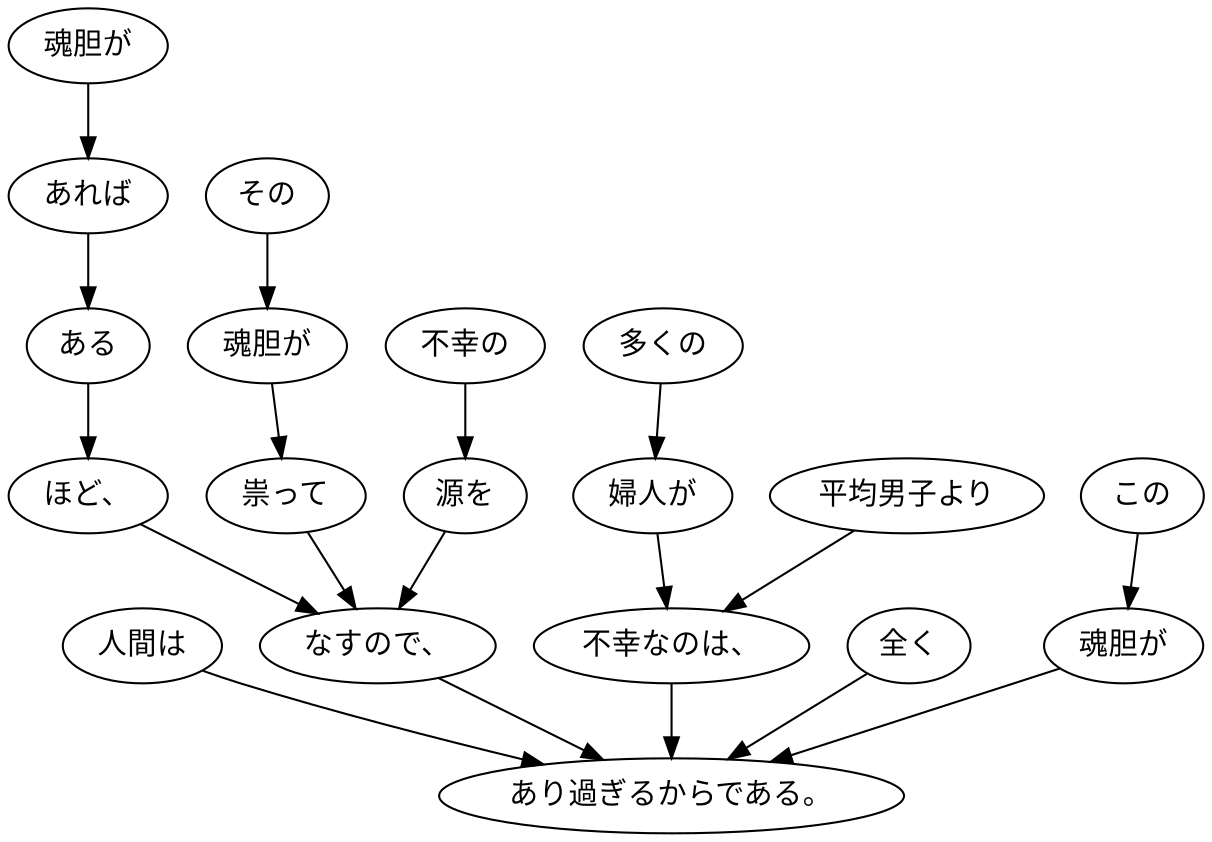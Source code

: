 digraph graph6946 {
	node0 [label="人間は"];
	node1 [label="魂胆が"];
	node2 [label="あれば"];
	node3 [label="ある"];
	node4 [label="ほど、"];
	node5 [label="その"];
	node6 [label="魂胆が"];
	node7 [label="祟って"];
	node8 [label="不幸の"];
	node9 [label="源を"];
	node10 [label="なすので、"];
	node11 [label="多くの"];
	node12 [label="婦人が"];
	node13 [label="平均男子より"];
	node14 [label="不幸なのは、"];
	node15 [label="全く"];
	node16 [label="この"];
	node17 [label="魂胆が"];
	node18 [label="あり過ぎるからである。"];
	node0 -> node18;
	node1 -> node2;
	node2 -> node3;
	node3 -> node4;
	node4 -> node10;
	node5 -> node6;
	node6 -> node7;
	node7 -> node10;
	node8 -> node9;
	node9 -> node10;
	node10 -> node18;
	node11 -> node12;
	node12 -> node14;
	node13 -> node14;
	node14 -> node18;
	node15 -> node18;
	node16 -> node17;
	node17 -> node18;
}

